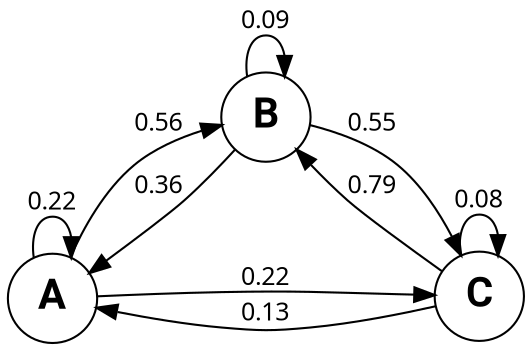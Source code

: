 digraph mc {
    node [fontname="Roboto bold", fontsize=20, shape=circle];
    rankdir = LR;
    A B C;
    
    edge [fontname="Iosevka", fontsize=12];

    A -> A [label = "0.22", weight=0.22];
    A -> B [label = "0.56", weight=0.56];
    A -> C [label = "0.22", weight=0.22];

    B -> A [label = "0.36", weight=0.36];
    B -> B [label = "0.09", weight=0.09];
    B -> C [label = "0.55", weight=0.55];

    C -> A [label = "0.13", weight=0.13];
    C -> B [label = "0.79", weight=0.79];
    C -> C [label = "0.08", weight=0.08];

}

